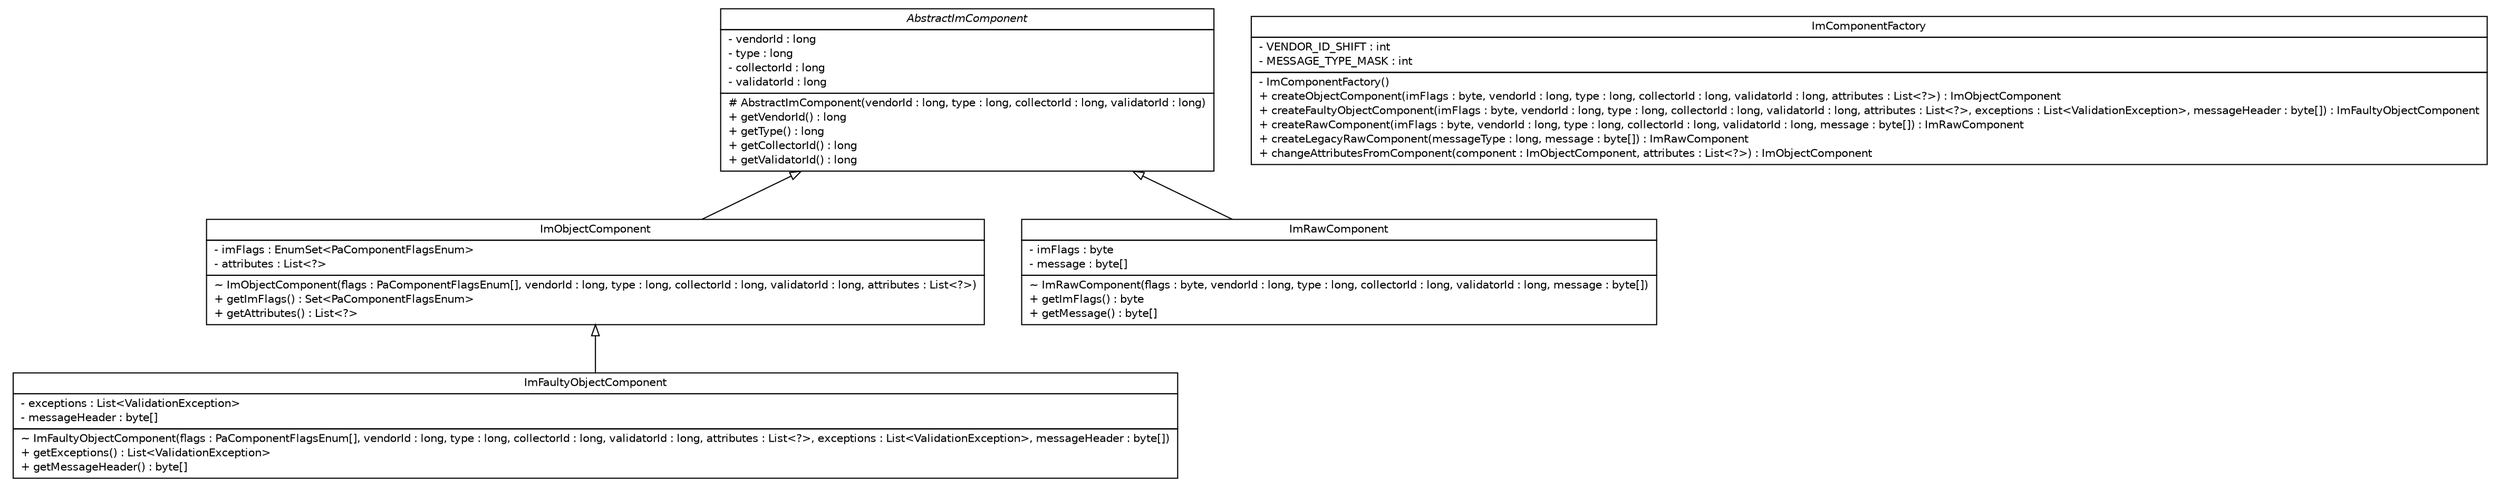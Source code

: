 #!/usr/local/bin/dot
#
# Class diagram 
# Generated by UMLGraph version R5_6 (http://www.umlgraph.org/)
#

digraph G {
	edge [fontname="Helvetica",fontsize=10,labelfontname="Helvetica",labelfontsize=10];
	node [fontname="Helvetica",fontsize=10,shape=plaintext];
	nodesep=0.25;
	ranksep=0.5;
	// de.hsbremen.tc.tnc.im.adapter.data.ImFaultyObjectComponent
	c496 [label=<<table title="de.hsbremen.tc.tnc.im.adapter.data.ImFaultyObjectComponent" border="0" cellborder="1" cellspacing="0" cellpadding="2" port="p" href="./ImFaultyObjectComponent.html">
		<tr><td><table border="0" cellspacing="0" cellpadding="1">
<tr><td align="center" balign="center"> ImFaultyObjectComponent </td></tr>
		</table></td></tr>
		<tr><td><table border="0" cellspacing="0" cellpadding="1">
<tr><td align="left" balign="left"> - exceptions : List&lt;ValidationException&gt; </td></tr>
<tr><td align="left" balign="left"> - messageHeader : byte[] </td></tr>
		</table></td></tr>
		<tr><td><table border="0" cellspacing="0" cellpadding="1">
<tr><td align="left" balign="left"> ~ ImFaultyObjectComponent(flags : PaComponentFlagsEnum[], vendorId : long, type : long, collectorId : long, validatorId : long, attributes : List&lt;?&gt;, exceptions : List&lt;ValidationException&gt;, messageHeader : byte[]) </td></tr>
<tr><td align="left" balign="left"> + getExceptions() : List&lt;ValidationException&gt; </td></tr>
<tr><td align="left" balign="left"> + getMessageHeader() : byte[] </td></tr>
		</table></td></tr>
		</table>>, URL="./ImFaultyObjectComponent.html", fontname="Helvetica", fontcolor="black", fontsize=10.0];
	// de.hsbremen.tc.tnc.im.adapter.data.AbstractImComponent
	c497 [label=<<table title="de.hsbremen.tc.tnc.im.adapter.data.AbstractImComponent" border="0" cellborder="1" cellspacing="0" cellpadding="2" port="p" href="./AbstractImComponent.html">
		<tr><td><table border="0" cellspacing="0" cellpadding="1">
<tr><td align="center" balign="center"><font face="Helvetica-Oblique"> AbstractImComponent </font></td></tr>
		</table></td></tr>
		<tr><td><table border="0" cellspacing="0" cellpadding="1">
<tr><td align="left" balign="left"> - vendorId : long </td></tr>
<tr><td align="left" balign="left"> - type : long </td></tr>
<tr><td align="left" balign="left"> - collectorId : long </td></tr>
<tr><td align="left" balign="left"> - validatorId : long </td></tr>
		</table></td></tr>
		<tr><td><table border="0" cellspacing="0" cellpadding="1">
<tr><td align="left" balign="left"> # AbstractImComponent(vendorId : long, type : long, collectorId : long, validatorId : long) </td></tr>
<tr><td align="left" balign="left"> + getVendorId() : long </td></tr>
<tr><td align="left" balign="left"> + getType() : long </td></tr>
<tr><td align="left" balign="left"> + getCollectorId() : long </td></tr>
<tr><td align="left" balign="left"> + getValidatorId() : long </td></tr>
		</table></td></tr>
		</table>>, URL="./AbstractImComponent.html", fontname="Helvetica", fontcolor="black", fontsize=10.0];
	// de.hsbremen.tc.tnc.im.adapter.data.ImComponentFactory
	c498 [label=<<table title="de.hsbremen.tc.tnc.im.adapter.data.ImComponentFactory" border="0" cellborder="1" cellspacing="0" cellpadding="2" port="p" href="./ImComponentFactory.html">
		<tr><td><table border="0" cellspacing="0" cellpadding="1">
<tr><td align="center" balign="center"> ImComponentFactory </td></tr>
		</table></td></tr>
		<tr><td><table border="0" cellspacing="0" cellpadding="1">
<tr><td align="left" balign="left"> - VENDOR_ID_SHIFT : int </td></tr>
<tr><td align="left" balign="left"> - MESSAGE_TYPE_MASK : int </td></tr>
		</table></td></tr>
		<tr><td><table border="0" cellspacing="0" cellpadding="1">
<tr><td align="left" balign="left"> - ImComponentFactory() </td></tr>
<tr><td align="left" balign="left"> + createObjectComponent(imFlags : byte, vendorId : long, type : long, collectorId : long, validatorId : long, attributes : List&lt;?&gt;) : ImObjectComponent </td></tr>
<tr><td align="left" balign="left"> + createFaultyObjectComponent(imFlags : byte, vendorId : long, type : long, collectorId : long, validatorId : long, attributes : List&lt;?&gt;, exceptions : List&lt;ValidationException&gt;, messageHeader : byte[]) : ImFaultyObjectComponent </td></tr>
<tr><td align="left" balign="left"> + createRawComponent(imFlags : byte, vendorId : long, type : long, collectorId : long, validatorId : long, message : byte[]) : ImRawComponent </td></tr>
<tr><td align="left" balign="left"> + createLegacyRawComponent(messageType : long, message : byte[]) : ImRawComponent </td></tr>
<tr><td align="left" balign="left"> + changeAttributesFromComponent(component : ImObjectComponent, attributes : List&lt;?&gt;) : ImObjectComponent </td></tr>
		</table></td></tr>
		</table>>, URL="./ImComponentFactory.html", fontname="Helvetica", fontcolor="black", fontsize=10.0];
	// de.hsbremen.tc.tnc.im.adapter.data.ImObjectComponent
	c499 [label=<<table title="de.hsbremen.tc.tnc.im.adapter.data.ImObjectComponent" border="0" cellborder="1" cellspacing="0" cellpadding="2" port="p" href="./ImObjectComponent.html">
		<tr><td><table border="0" cellspacing="0" cellpadding="1">
<tr><td align="center" balign="center"> ImObjectComponent </td></tr>
		</table></td></tr>
		<tr><td><table border="0" cellspacing="0" cellpadding="1">
<tr><td align="left" balign="left"> - imFlags : EnumSet&lt;PaComponentFlagsEnum&gt; </td></tr>
<tr><td align="left" balign="left"> - attributes : List&lt;?&gt; </td></tr>
		</table></td></tr>
		<tr><td><table border="0" cellspacing="0" cellpadding="1">
<tr><td align="left" balign="left"> ~ ImObjectComponent(flags : PaComponentFlagsEnum[], vendorId : long, type : long, collectorId : long, validatorId : long, attributes : List&lt;?&gt;) </td></tr>
<tr><td align="left" balign="left"> + getImFlags() : Set&lt;PaComponentFlagsEnum&gt; </td></tr>
<tr><td align="left" balign="left"> + getAttributes() : List&lt;?&gt; </td></tr>
		</table></td></tr>
		</table>>, URL="./ImObjectComponent.html", fontname="Helvetica", fontcolor="black", fontsize=10.0];
	// de.hsbremen.tc.tnc.im.adapter.data.ImRawComponent
	c500 [label=<<table title="de.hsbremen.tc.tnc.im.adapter.data.ImRawComponent" border="0" cellborder="1" cellspacing="0" cellpadding="2" port="p" href="./ImRawComponent.html">
		<tr><td><table border="0" cellspacing="0" cellpadding="1">
<tr><td align="center" balign="center"> ImRawComponent </td></tr>
		</table></td></tr>
		<tr><td><table border="0" cellspacing="0" cellpadding="1">
<tr><td align="left" balign="left"> - imFlags : byte </td></tr>
<tr><td align="left" balign="left"> - message : byte[] </td></tr>
		</table></td></tr>
		<tr><td><table border="0" cellspacing="0" cellpadding="1">
<tr><td align="left" balign="left"> ~ ImRawComponent(flags : byte, vendorId : long, type : long, collectorId : long, validatorId : long, message : byte[]) </td></tr>
<tr><td align="left" balign="left"> + getImFlags() : byte </td></tr>
<tr><td align="left" balign="left"> + getMessage() : byte[] </td></tr>
		</table></td></tr>
		</table>>, URL="./ImRawComponent.html", fontname="Helvetica", fontcolor="black", fontsize=10.0];
	//de.hsbremen.tc.tnc.im.adapter.data.ImFaultyObjectComponent extends de.hsbremen.tc.tnc.im.adapter.data.ImObjectComponent
	c499:p -> c496:p [dir=back,arrowtail=empty];
	//de.hsbremen.tc.tnc.im.adapter.data.ImObjectComponent extends de.hsbremen.tc.tnc.im.adapter.data.AbstractImComponent
	c497:p -> c499:p [dir=back,arrowtail=empty];
	//de.hsbremen.tc.tnc.im.adapter.data.ImRawComponent extends de.hsbremen.tc.tnc.im.adapter.data.AbstractImComponent
	c497:p -> c500:p [dir=back,arrowtail=empty];
}

